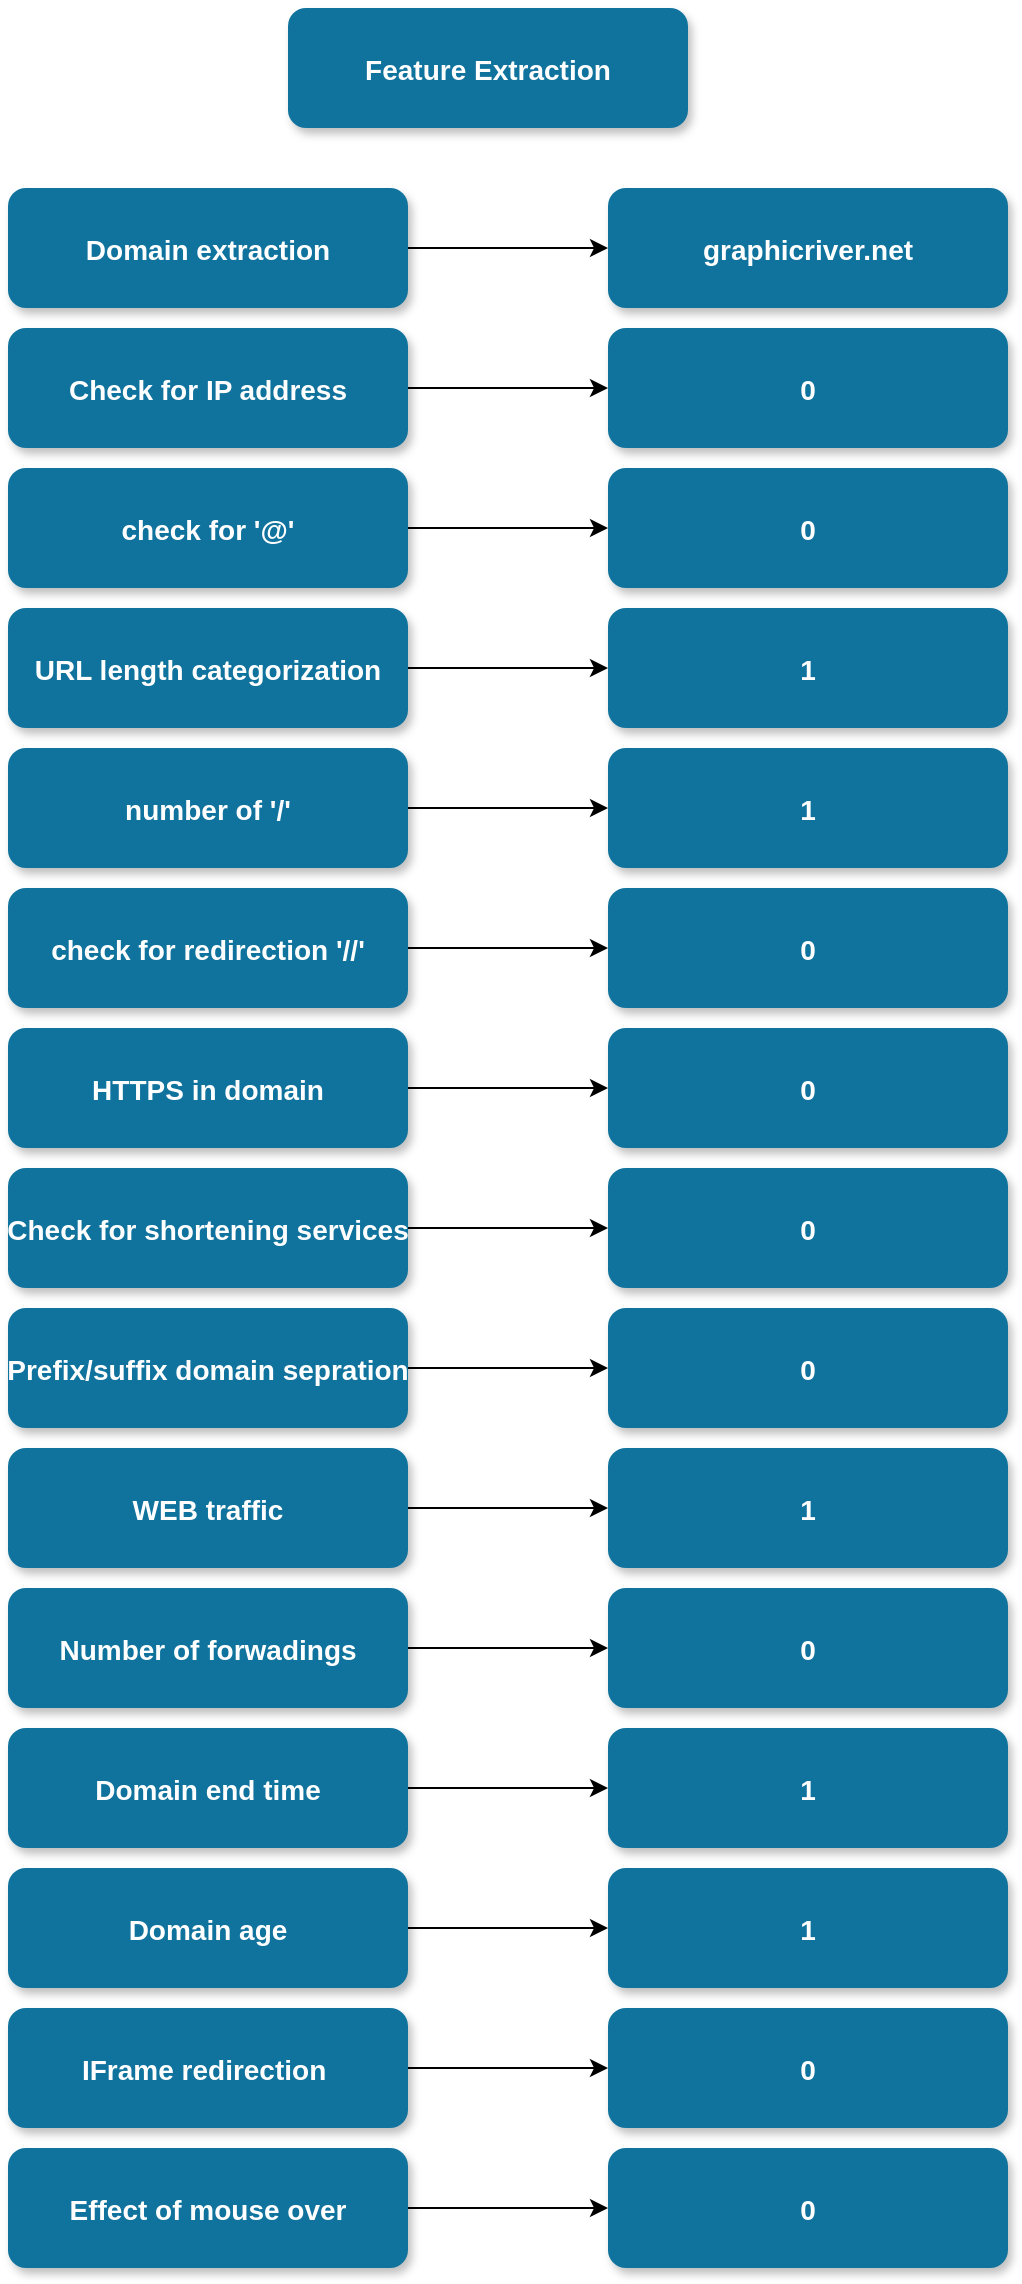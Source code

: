 <mxfile version="20.7.4" type="device"><diagram name="Page-1" id="97916047-d0de-89f5-080d-49f4d83e522f"><mxGraphModel dx="1311" dy="776" grid="1" gridSize="10" guides="1" tooltips="1" connect="1" arrows="1" fold="1" page="1" pageScale="1.5" pageWidth="1169" pageHeight="827" background="none" math="0" shadow="0"><root><mxCell id="0"/><mxCell id="1" parent="0"/><mxCell id="2" value="Feature Extraction" style="rounded=1;fillColor=#10739E;strokeColor=none;shadow=1;gradientColor=none;fontStyle=1;fontColor=#FFFFFF;fontSize=14;" parent="1" vertex="1"><mxGeometry x="700" y="280" width="200" height="60" as="geometry"/></mxCell><mxCell id="ZFvde1QSJRnnlPTQc45S-126" value="" style="edgeStyle=orthogonalEdgeStyle;rounded=0;orthogonalLoop=1;jettySize=auto;html=1;fontFamily=Helvetica;fontSize=14;fontColor=#FFFFFF;" edge="1" parent="1" source="8" target="ZFvde1QSJRnnlPTQc45S-84"><mxGeometry relative="1" as="geometry"/></mxCell><mxCell id="8" value="Domain extraction" style="rounded=1;fillColor=#10739E;strokeColor=none;shadow=1;gradientColor=none;fontStyle=1;fontColor=#FFFFFF;fontSize=14;" parent="1" vertex="1"><mxGeometry x="560" y="370" width="200" height="60" as="geometry"/></mxCell><mxCell id="ZFvde1QSJRnnlPTQc45S-128" value="" style="edgeStyle=orthogonalEdgeStyle;rounded=0;orthogonalLoop=1;jettySize=auto;html=1;fontFamily=Helvetica;fontSize=14;fontColor=#FFFFFF;entryX=0;entryY=0.5;entryDx=0;entryDy=0;" edge="1" parent="1" source="13" target="ZFvde1QSJRnnlPTQc45S-86"><mxGeometry relative="1" as="geometry"/></mxCell><mxCell id="13" value="Check for IP address" style="rounded=1;fillColor=#10739E;strokeColor=none;shadow=1;gradientColor=none;fontStyle=1;fontColor=#FFFFFF;fontSize=14;" parent="1" vertex="1"><mxGeometry x="560" y="440" width="200" height="60" as="geometry"/></mxCell><mxCell id="ZFvde1QSJRnnlPTQc45S-131" value="" style="edgeStyle=orthogonalEdgeStyle;rounded=0;orthogonalLoop=1;jettySize=auto;html=1;fontFamily=Helvetica;fontSize=14;fontColor=#FFFFFF;entryX=0;entryY=0.5;entryDx=0;entryDy=0;" edge="1" parent="1" source="23" target="ZFvde1QSJRnnlPTQc45S-87"><mxGeometry relative="1" as="geometry"/></mxCell><mxCell id="23" value="URL length categorization" style="rounded=1;fillColor=#10739E;strokeColor=none;shadow=1;gradientColor=none;fontStyle=1;fontColor=#FFFFFF;fontSize=14;" parent="1" vertex="1"><mxGeometry x="560" y="580" width="200" height="60" as="geometry"/></mxCell><mxCell id="ZFvde1QSJRnnlPTQc45S-109" value="" style="edgeStyle=orthogonalEdgeStyle;rounded=0;orthogonalLoop=1;jettySize=auto;html=1;fontFamily=Helvetica;fontSize=14;fontColor=#FFFFFF;" edge="1" parent="1" source="ZFvde1QSJRnnlPTQc45S-55" target="ZFvde1QSJRnnlPTQc45S-88"><mxGeometry relative="1" as="geometry"/></mxCell><mxCell id="ZFvde1QSJRnnlPTQc45S-55" value="IFrame redirection " style="rounded=1;fillColor=#10739E;strokeColor=none;shadow=1;gradientColor=none;fontStyle=1;fontColor=#FFFFFF;fontSize=14;" vertex="1" parent="1"><mxGeometry x="560" y="1280" width="200" height="60" as="geometry"/></mxCell><mxCell id="ZFvde1QSJRnnlPTQc45S-113" value="" style="edgeStyle=orthogonalEdgeStyle;rounded=0;orthogonalLoop=1;jettySize=auto;html=1;fontFamily=Helvetica;fontSize=14;fontColor=#FFFFFF;" edge="1" parent="1" source="ZFvde1QSJRnnlPTQc45S-56" target="ZFvde1QSJRnnlPTQc45S-89"><mxGeometry relative="1" as="geometry"/></mxCell><mxCell id="ZFvde1QSJRnnlPTQc45S-56" value="Prefix/suffix domain sepration" style="rounded=1;fillColor=#10739E;strokeColor=none;shadow=1;gradientColor=none;fontStyle=1;fontColor=#FFFFFF;fontSize=14;" vertex="1" parent="1"><mxGeometry x="560" y="930" width="200" height="60" as="geometry"/></mxCell><mxCell id="ZFvde1QSJRnnlPTQc45S-129" value="" style="edgeStyle=orthogonalEdgeStyle;rounded=0;orthogonalLoop=1;jettySize=auto;html=1;fontFamily=Helvetica;fontSize=14;fontColor=#FFFFFF;" edge="1" parent="1" source="ZFvde1QSJRnnlPTQc45S-57" target="ZFvde1QSJRnnlPTQc45S-90"><mxGeometry relative="1" as="geometry"/></mxCell><mxCell id="ZFvde1QSJRnnlPTQc45S-57" value="number of '/'" style="rounded=1;fillColor=#10739E;strokeColor=none;shadow=1;gradientColor=none;fontStyle=1;fontColor=#FFFFFF;fontSize=14;" vertex="1" parent="1"><mxGeometry x="560" y="650" width="200" height="60" as="geometry"/></mxCell><mxCell id="ZFvde1QSJRnnlPTQc45S-116" value="" style="edgeStyle=orthogonalEdgeStyle;rounded=0;orthogonalLoop=1;jettySize=auto;html=1;fontFamily=Helvetica;fontSize=14;fontColor=#FFFFFF;" edge="1" parent="1" source="ZFvde1QSJRnnlPTQc45S-58" target="ZFvde1QSJRnnlPTQc45S-91"><mxGeometry relative="1" as="geometry"/></mxCell><mxCell id="ZFvde1QSJRnnlPTQc45S-58" value="check for redirection '//'" style="rounded=1;fillColor=#10739E;strokeColor=none;shadow=1;gradientColor=none;fontStyle=1;fontColor=#FFFFFF;fontSize=14;" vertex="1" parent="1"><mxGeometry x="560" y="720" width="200" height="60" as="geometry"/></mxCell><mxCell id="ZFvde1QSJRnnlPTQc45S-115" value="" style="edgeStyle=orthogonalEdgeStyle;rounded=0;orthogonalLoop=1;jettySize=auto;html=1;fontFamily=Helvetica;fontSize=14;fontColor=#FFFFFF;" edge="1" parent="1" source="ZFvde1QSJRnnlPTQc45S-59" target="ZFvde1QSJRnnlPTQc45S-92"><mxGeometry relative="1" as="geometry"/></mxCell><mxCell id="ZFvde1QSJRnnlPTQc45S-59" value="HTTPS in domain" style="rounded=1;fillColor=#10739E;strokeColor=none;shadow=1;gradientColor=none;fontStyle=1;fontColor=#FFFFFF;fontSize=14;" vertex="1" parent="1"><mxGeometry x="560" y="790" width="200" height="60" as="geometry"/></mxCell><mxCell id="ZFvde1QSJRnnlPTQc45S-114" value="" style="edgeStyle=orthogonalEdgeStyle;rounded=0;orthogonalLoop=1;jettySize=auto;html=1;fontFamily=Helvetica;fontSize=14;fontColor=#FFFFFF;" edge="1" parent="1" source="ZFvde1QSJRnnlPTQc45S-60" target="ZFvde1QSJRnnlPTQc45S-93"><mxGeometry relative="1" as="geometry"/></mxCell><mxCell id="ZFvde1QSJRnnlPTQc45S-60" value="Check for shortening services" style="rounded=1;fillColor=#10739E;strokeColor=none;shadow=1;gradientColor=none;fontStyle=1;fontColor=#FFFFFF;fontSize=14;" vertex="1" parent="1"><mxGeometry x="560" y="860" width="200" height="60" as="geometry"/></mxCell><mxCell id="ZFvde1QSJRnnlPTQc45S-112" value="" style="edgeStyle=orthogonalEdgeStyle;rounded=0;orthogonalLoop=1;jettySize=auto;html=1;fontFamily=Helvetica;fontSize=14;fontColor=#FFFFFF;" edge="1" parent="1" source="ZFvde1QSJRnnlPTQc45S-61" target="ZFvde1QSJRnnlPTQc45S-94"><mxGeometry relative="1" as="geometry"/></mxCell><mxCell id="ZFvde1QSJRnnlPTQc45S-61" value="WEB traffic" style="rounded=1;fillColor=#10739E;strokeColor=none;shadow=1;gradientColor=none;fontStyle=1;fontColor=#FFFFFF;fontSize=14;" vertex="1" parent="1"><mxGeometry x="560" y="1000" width="200" height="60" as="geometry"/></mxCell><mxCell id="ZFvde1QSJRnnlPTQc45S-107" value="" style="edgeStyle=orthogonalEdgeStyle;rounded=0;orthogonalLoop=1;jettySize=auto;html=1;fontFamily=Helvetica;fontSize=14;fontColor=#FFFFFF;" edge="1" parent="1" source="ZFvde1QSJRnnlPTQc45S-62" target="ZFvde1QSJRnnlPTQc45S-95"><mxGeometry relative="1" as="geometry"/></mxCell><mxCell id="ZFvde1QSJRnnlPTQc45S-62" value="Effect of mouse over" style="rounded=1;fillColor=#10739E;strokeColor=none;shadow=1;gradientColor=none;fontStyle=1;fontColor=#FFFFFF;fontSize=14;" vertex="1" parent="1"><mxGeometry x="560" y="1350" width="200" height="60" as="geometry"/></mxCell><mxCell id="ZFvde1QSJRnnlPTQc45S-108" value="" style="edgeStyle=orthogonalEdgeStyle;rounded=0;orthogonalLoop=1;jettySize=auto;html=1;fontFamily=Helvetica;fontSize=14;fontColor=#FFFFFF;" edge="1" parent="1" source="ZFvde1QSJRnnlPTQc45S-63" target="ZFvde1QSJRnnlPTQc45S-96"><mxGeometry relative="1" as="geometry"/></mxCell><mxCell id="ZFvde1QSJRnnlPTQc45S-63" value="Domain age" style="rounded=1;fillColor=#10739E;strokeColor=none;shadow=1;gradientColor=none;fontStyle=1;fontColor=#FFFFFF;fontSize=14;" vertex="1" parent="1"><mxGeometry x="560" y="1210" width="200" height="60" as="geometry"/></mxCell><mxCell id="ZFvde1QSJRnnlPTQc45S-111" value="" style="edgeStyle=orthogonalEdgeStyle;rounded=0;orthogonalLoop=1;jettySize=auto;html=1;fontFamily=Helvetica;fontSize=14;fontColor=#FFFFFF;" edge="1" parent="1" source="ZFvde1QSJRnnlPTQc45S-64" target="ZFvde1QSJRnnlPTQc45S-97"><mxGeometry relative="1" as="geometry"/></mxCell><mxCell id="ZFvde1QSJRnnlPTQc45S-64" value="Domain end time" style="rounded=1;fillColor=#10739E;strokeColor=none;shadow=1;gradientColor=none;fontStyle=1;fontColor=#FFFFFF;fontSize=14;" vertex="1" parent="1"><mxGeometry x="560" y="1140" width="200" height="60" as="geometry"/></mxCell><mxCell id="ZFvde1QSJRnnlPTQc45S-110" value="" style="edgeStyle=orthogonalEdgeStyle;rounded=0;orthogonalLoop=1;jettySize=auto;html=1;fontFamily=Helvetica;fontSize=14;fontColor=#FFFFFF;" edge="1" parent="1" source="ZFvde1QSJRnnlPTQc45S-65" target="ZFvde1QSJRnnlPTQc45S-98"><mxGeometry relative="1" as="geometry"/></mxCell><mxCell id="ZFvde1QSJRnnlPTQc45S-65" value="Number of forwadings" style="rounded=1;fillColor=#10739E;strokeColor=none;shadow=1;gradientColor=none;fontStyle=1;fontColor=#FFFFFF;fontSize=14;" vertex="1" parent="1"><mxGeometry x="560" y="1070" width="200" height="60" as="geometry"/></mxCell><mxCell id="ZFvde1QSJRnnlPTQc45S-132" value="" style="edgeStyle=orthogonalEdgeStyle;rounded=0;orthogonalLoop=1;jettySize=auto;html=1;fontFamily=Helvetica;fontSize=14;fontColor=#FFFFFF;" edge="1" parent="1" source="18" target="ZFvde1QSJRnnlPTQc45S-99"><mxGeometry relative="1" as="geometry"/></mxCell><mxCell id="18" value="check for '@'" style="rounded=1;fillColor=#10739E;strokeColor=none;shadow=1;gradientColor=none;fontStyle=1;fontColor=#FFFFFF;fontSize=14;" parent="1" vertex="1"><mxGeometry x="560" y="510" width="200" height="60" as="geometry"/></mxCell><mxCell id="ZFvde1QSJRnnlPTQc45S-84" value="graphicriver.net" style="rounded=1;fillColor=#10739E;strokeColor=none;shadow=1;gradientColor=none;fontStyle=1;fontColor=#FFFFFF;fontSize=14;" vertex="1" parent="1"><mxGeometry x="860" y="370" width="200" height="60" as="geometry"/></mxCell><mxCell id="ZFvde1QSJRnnlPTQc45S-86" value="0" style="rounded=1;fillColor=#10739E;strokeColor=none;shadow=1;gradientColor=none;fontStyle=1;fontColor=#FFFFFF;fontSize=14;" vertex="1" parent="1"><mxGeometry x="860" y="440" width="200" height="60" as="geometry"/></mxCell><mxCell id="ZFvde1QSJRnnlPTQc45S-87" value="1" style="rounded=1;fillColor=#10739E;strokeColor=none;shadow=1;gradientColor=none;fontStyle=1;fontColor=#FFFFFF;fontSize=14;" vertex="1" parent="1"><mxGeometry x="860" y="580" width="200" height="60" as="geometry"/></mxCell><mxCell id="ZFvde1QSJRnnlPTQc45S-88" value="0" style="rounded=1;fillColor=#10739E;strokeColor=none;shadow=1;gradientColor=none;fontStyle=1;fontColor=#FFFFFF;fontSize=14;" vertex="1" parent="1"><mxGeometry x="860" y="1280" width="200" height="60" as="geometry"/></mxCell><mxCell id="ZFvde1QSJRnnlPTQc45S-89" value="0" style="rounded=1;fillColor=#10739E;strokeColor=none;shadow=1;gradientColor=none;fontStyle=1;fontColor=#FFFFFF;fontSize=14;" vertex="1" parent="1"><mxGeometry x="860" y="930" width="200" height="60" as="geometry"/></mxCell><mxCell id="ZFvde1QSJRnnlPTQc45S-90" value="1" style="rounded=1;fillColor=#10739E;strokeColor=none;shadow=1;gradientColor=none;fontStyle=1;fontColor=#FFFFFF;fontSize=14;" vertex="1" parent="1"><mxGeometry x="860" y="650" width="200" height="60" as="geometry"/></mxCell><mxCell id="ZFvde1QSJRnnlPTQc45S-91" value="0" style="rounded=1;fillColor=#10739E;strokeColor=none;shadow=1;gradientColor=none;fontStyle=1;fontColor=#FFFFFF;fontSize=14;" vertex="1" parent="1"><mxGeometry x="860" y="720" width="200" height="60" as="geometry"/></mxCell><mxCell id="ZFvde1QSJRnnlPTQc45S-92" value="0" style="rounded=1;fillColor=#10739E;strokeColor=none;shadow=1;gradientColor=none;fontStyle=1;fontColor=#FFFFFF;fontSize=14;" vertex="1" parent="1"><mxGeometry x="860" y="790" width="200" height="60" as="geometry"/></mxCell><mxCell id="ZFvde1QSJRnnlPTQc45S-93" value="0" style="rounded=1;fillColor=#10739E;strokeColor=none;shadow=1;gradientColor=none;fontStyle=1;fontColor=#FFFFFF;fontSize=14;" vertex="1" parent="1"><mxGeometry x="860" y="860" width="200" height="60" as="geometry"/></mxCell><mxCell id="ZFvde1QSJRnnlPTQc45S-94" value="1" style="rounded=1;fillColor=#10739E;strokeColor=none;shadow=1;gradientColor=none;fontStyle=1;fontColor=#FFFFFF;fontSize=14;" vertex="1" parent="1"><mxGeometry x="860" y="1000" width="200" height="60" as="geometry"/></mxCell><mxCell id="ZFvde1QSJRnnlPTQc45S-95" value="0" style="rounded=1;fillColor=#10739E;strokeColor=none;shadow=1;gradientColor=none;fontStyle=1;fontColor=#FFFFFF;fontSize=14;" vertex="1" parent="1"><mxGeometry x="860" y="1350" width="200" height="60" as="geometry"/></mxCell><mxCell id="ZFvde1QSJRnnlPTQc45S-96" value="1" style="rounded=1;fillColor=#10739E;strokeColor=none;shadow=1;gradientColor=none;fontStyle=1;fontColor=#FFFFFF;fontSize=14;" vertex="1" parent="1"><mxGeometry x="860" y="1210" width="200" height="60" as="geometry"/></mxCell><mxCell id="ZFvde1QSJRnnlPTQc45S-97" value="1" style="rounded=1;fillColor=#10739E;strokeColor=none;shadow=1;gradientColor=none;fontStyle=1;fontColor=#FFFFFF;fontSize=14;" vertex="1" parent="1"><mxGeometry x="860" y="1140" width="200" height="60" as="geometry"/></mxCell><mxCell id="ZFvde1QSJRnnlPTQc45S-98" value="0" style="rounded=1;fillColor=#10739E;strokeColor=none;shadow=1;gradientColor=none;fontStyle=1;fontColor=#FFFFFF;fontSize=14;" vertex="1" parent="1"><mxGeometry x="860" y="1070" width="200" height="60" as="geometry"/></mxCell><mxCell id="ZFvde1QSJRnnlPTQc45S-99" value="0" style="rounded=1;fillColor=#10739E;strokeColor=none;shadow=1;gradientColor=none;fontStyle=1;fontColor=#FFFFFF;fontSize=14;" vertex="1" parent="1"><mxGeometry x="860" y="510" width="200" height="60" as="geometry"/></mxCell></root></mxGraphModel></diagram></mxfile>